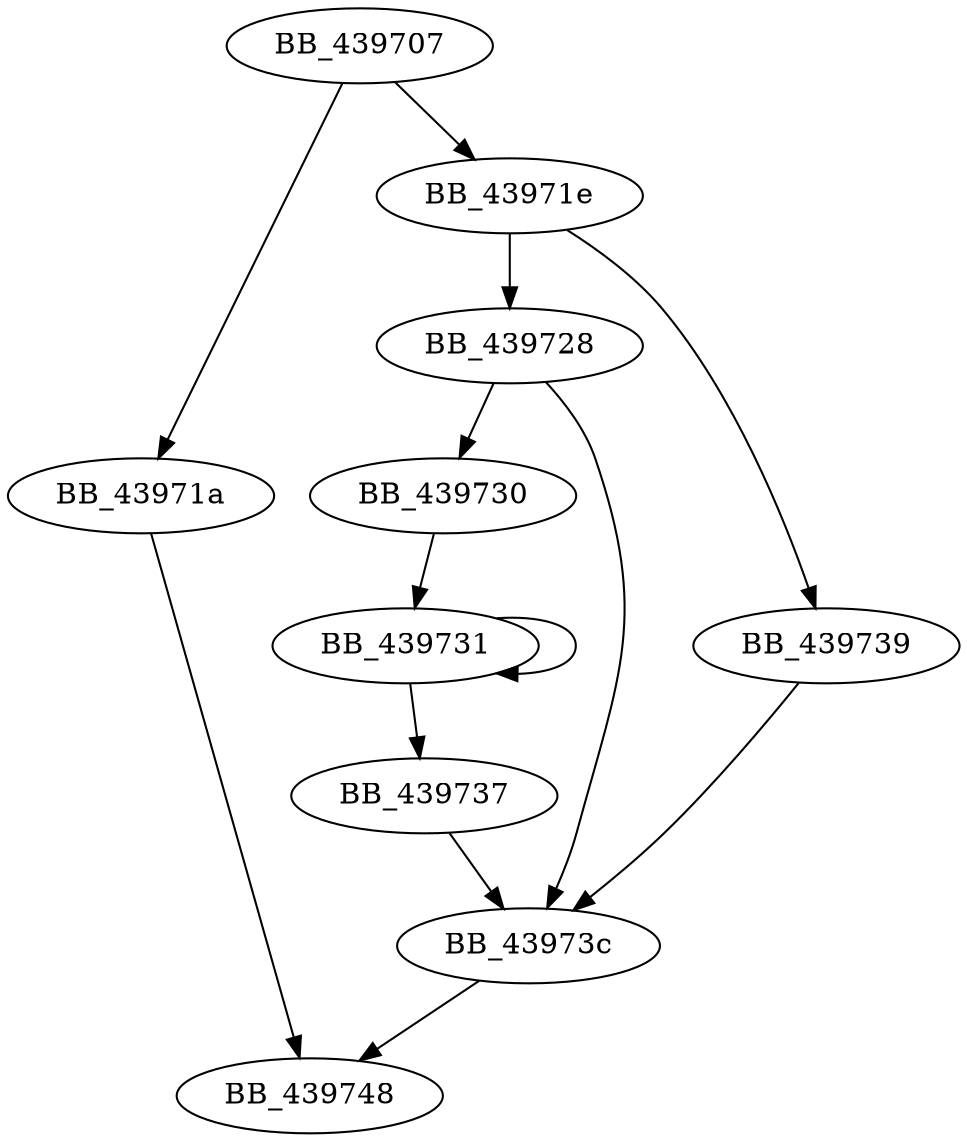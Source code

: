 DiGraph unknown_libname_55{
BB_439707->BB_43971a
BB_439707->BB_43971e
BB_43971a->BB_439748
BB_43971e->BB_439728
BB_43971e->BB_439739
BB_439728->BB_439730
BB_439728->BB_43973c
BB_439730->BB_439731
BB_439731->BB_439731
BB_439731->BB_439737
BB_439737->BB_43973c
BB_439739->BB_43973c
BB_43973c->BB_439748
}
